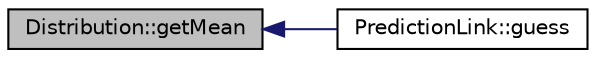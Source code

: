 digraph G
{
  edge [fontname="Helvetica",fontsize="10",labelfontname="Helvetica",labelfontsize="10"];
  node [fontname="Helvetica",fontsize="10",shape=record];
  rankdir=LR;
  Node1 [label="Distribution::getMean",height=0.2,width=0.4,color="black", fillcolor="grey75", style="filled" fontcolor="black"];
  Node1 -> Node2 [dir=back,color="midnightblue",fontsize="10",style="solid",fontname="Helvetica"];
  Node2 [label="PredictionLink::guess",height=0.2,width=0.4,color="black", fillcolor="white", style="filled",URL="$class_prediction_link.html#aad9903e5635e0ea3b885c9aecc979229"];
}
